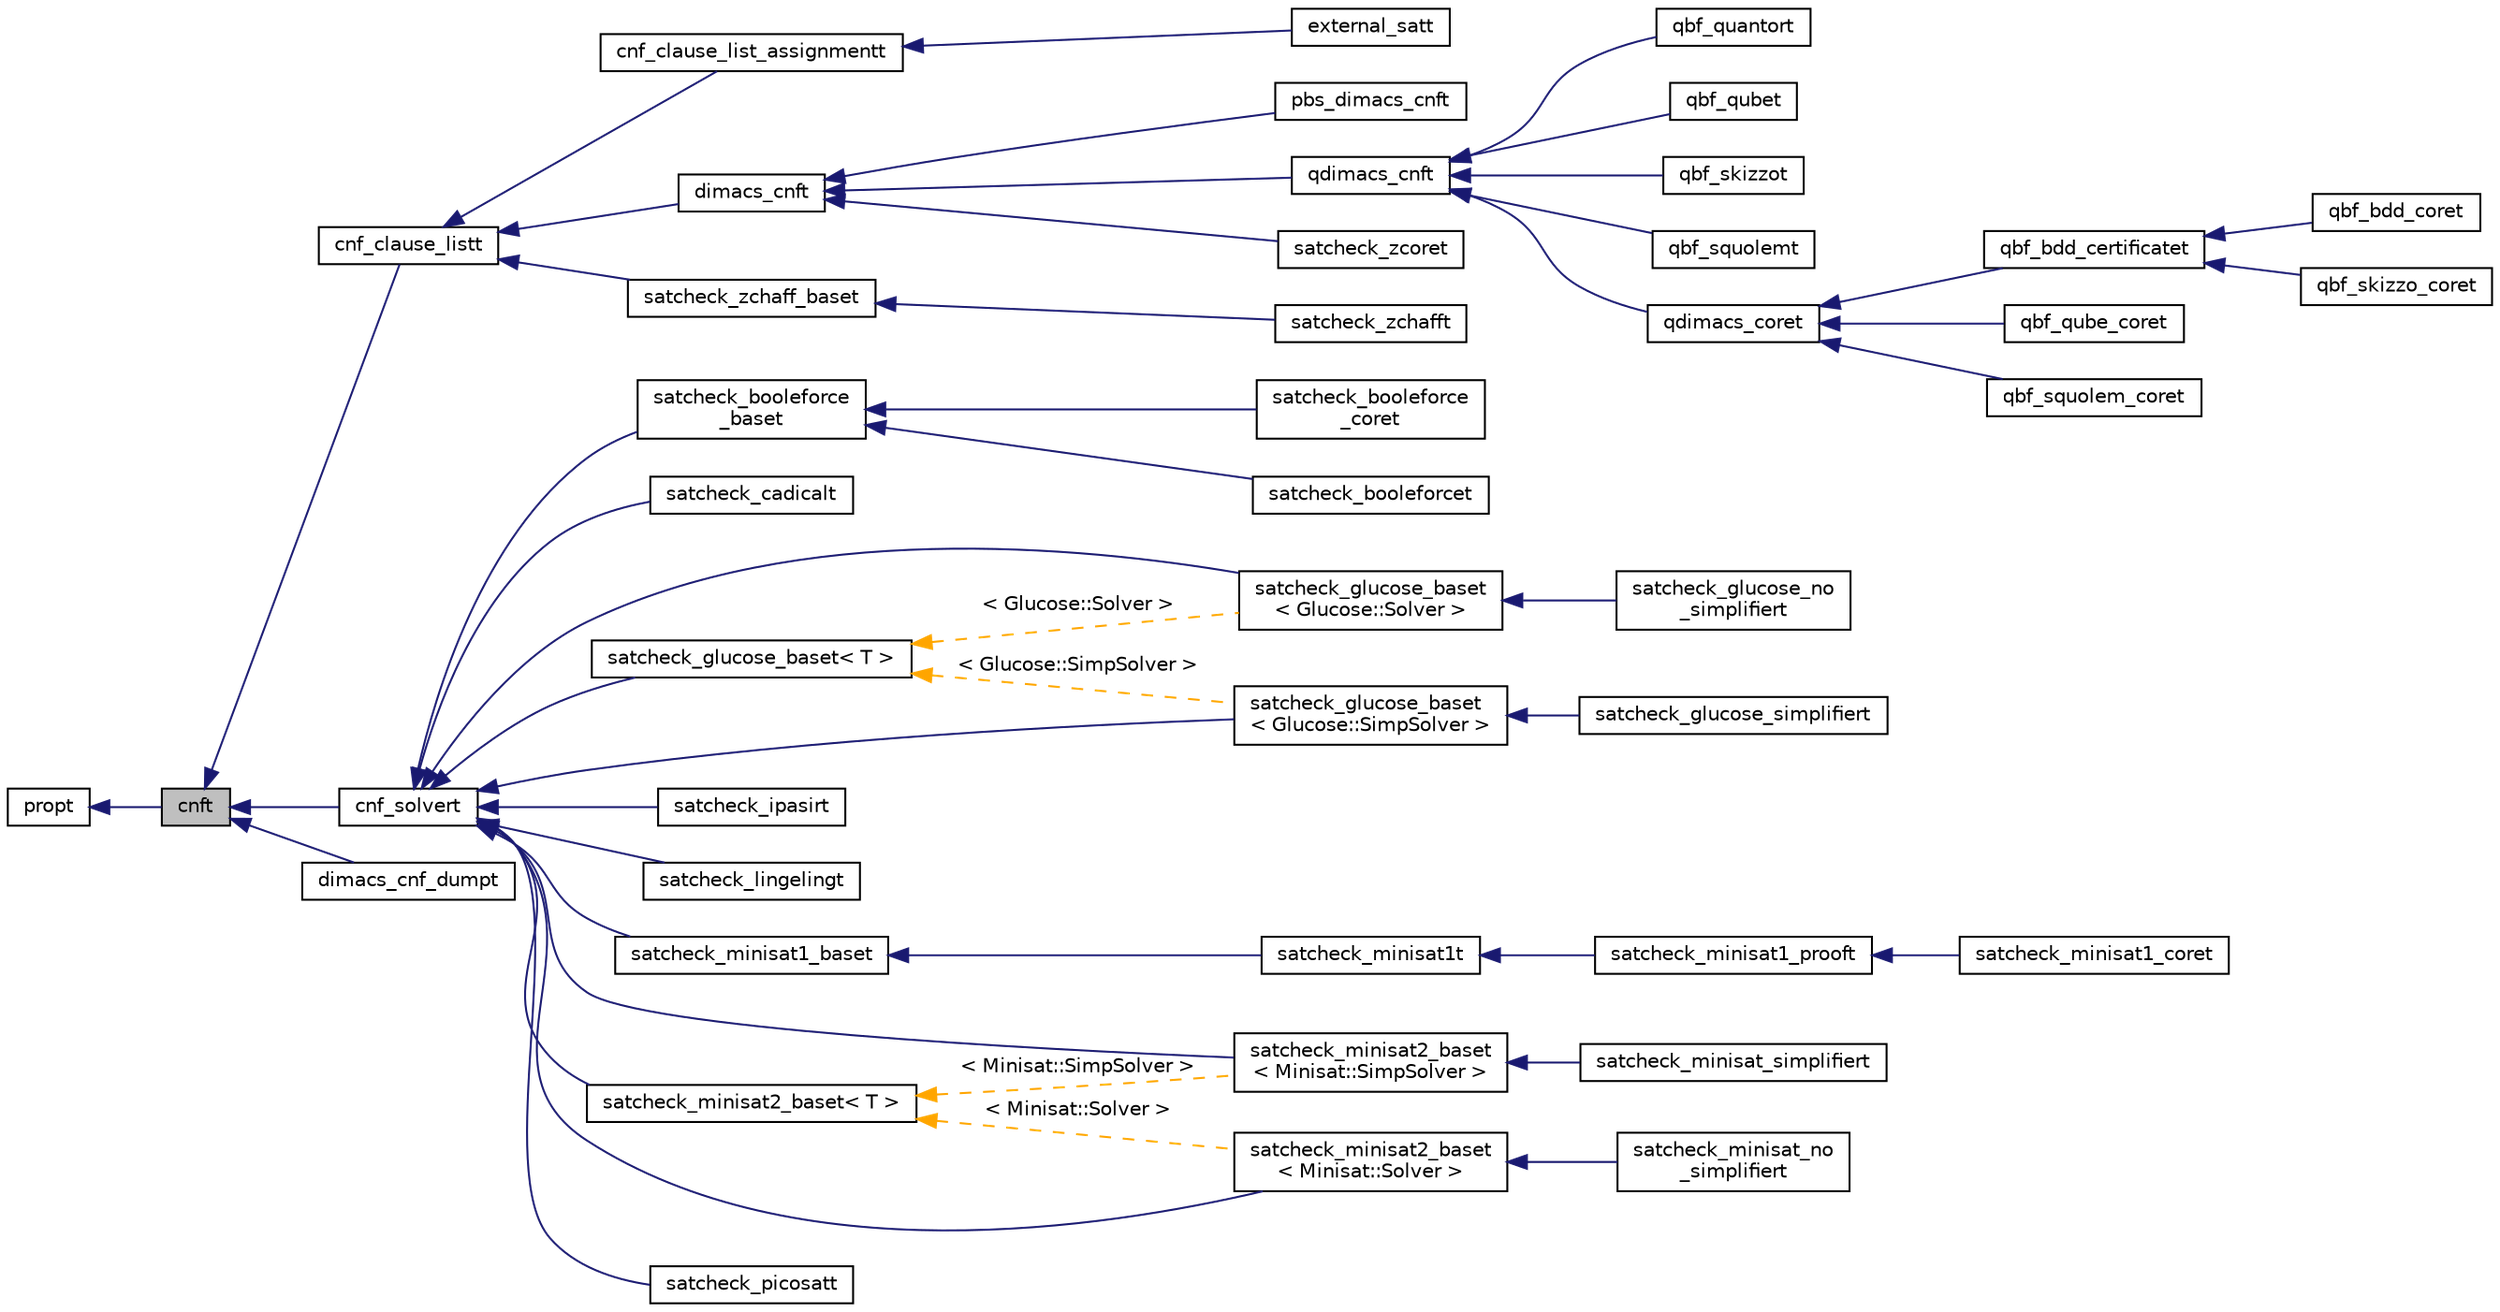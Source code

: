 digraph "cnft"
{
 // LATEX_PDF_SIZE
  bgcolor="transparent";
  edge [fontname="Helvetica",fontsize="10",labelfontname="Helvetica",labelfontsize="10"];
  node [fontname="Helvetica",fontsize="10",shape=record];
  rankdir="LR";
  Node1 [label="cnft",height=0.2,width=0.4,color="black", fillcolor="grey75", style="filled", fontcolor="black",tooltip=" "];
  Node2 -> Node1 [dir="back",color="midnightblue",fontsize="10",style="solid",fontname="Helvetica"];
  Node2 [label="propt",height=0.2,width=0.4,color="black",URL="$classpropt.html",tooltip="TO_BE_DOCUMENTED."];
  Node1 -> Node3 [dir="back",color="midnightblue",fontsize="10",style="solid",fontname="Helvetica"];
  Node3 [label="cnf_clause_listt",height=0.2,width=0.4,color="black",URL="$classcnf__clause__listt.html",tooltip=" "];
  Node3 -> Node4 [dir="back",color="midnightblue",fontsize="10",style="solid",fontname="Helvetica"];
  Node4 [label="cnf_clause_list_assignmentt",height=0.2,width=0.4,color="black",URL="$classcnf__clause__list__assignmentt.html",tooltip=" "];
  Node4 -> Node5 [dir="back",color="midnightblue",fontsize="10",style="solid",fontname="Helvetica"];
  Node5 [label="external_satt",height=0.2,width=0.4,color="black",URL="$classexternal__satt.html",tooltip=" "];
  Node3 -> Node6 [dir="back",color="midnightblue",fontsize="10",style="solid",fontname="Helvetica"];
  Node6 [label="dimacs_cnft",height=0.2,width=0.4,color="black",URL="$classdimacs__cnft.html",tooltip=" "];
  Node6 -> Node7 [dir="back",color="midnightblue",fontsize="10",style="solid",fontname="Helvetica"];
  Node7 [label="pbs_dimacs_cnft",height=0.2,width=0.4,color="black",URL="$classpbs__dimacs__cnft.html",tooltip=" "];
  Node6 -> Node8 [dir="back",color="midnightblue",fontsize="10",style="solid",fontname="Helvetica"];
  Node8 [label="qdimacs_cnft",height=0.2,width=0.4,color="black",URL="$classqdimacs__cnft.html",tooltip=" "];
  Node8 -> Node9 [dir="back",color="midnightblue",fontsize="10",style="solid",fontname="Helvetica"];
  Node9 [label="qbf_quantort",height=0.2,width=0.4,color="black",URL="$classqbf__quantort.html",tooltip=" "];
  Node8 -> Node10 [dir="back",color="midnightblue",fontsize="10",style="solid",fontname="Helvetica"];
  Node10 [label="qbf_qubet",height=0.2,width=0.4,color="black",URL="$classqbf__qubet.html",tooltip=" "];
  Node8 -> Node11 [dir="back",color="midnightblue",fontsize="10",style="solid",fontname="Helvetica"];
  Node11 [label="qbf_skizzot",height=0.2,width=0.4,color="black",URL="$classqbf__skizzot.html",tooltip=" "];
  Node8 -> Node12 [dir="back",color="midnightblue",fontsize="10",style="solid",fontname="Helvetica"];
  Node12 [label="qbf_squolemt",height=0.2,width=0.4,color="black",URL="$classqbf__squolemt.html",tooltip=" "];
  Node8 -> Node13 [dir="back",color="midnightblue",fontsize="10",style="solid",fontname="Helvetica"];
  Node13 [label="qdimacs_coret",height=0.2,width=0.4,color="black",URL="$classqdimacs__coret.html",tooltip=" "];
  Node13 -> Node14 [dir="back",color="midnightblue",fontsize="10",style="solid",fontname="Helvetica"];
  Node14 [label="qbf_bdd_certificatet",height=0.2,width=0.4,color="black",URL="$classqbf__bdd__certificatet.html",tooltip=" "];
  Node14 -> Node15 [dir="back",color="midnightblue",fontsize="10",style="solid",fontname="Helvetica"];
  Node15 [label="qbf_bdd_coret",height=0.2,width=0.4,color="black",URL="$classqbf__bdd__coret.html",tooltip=" "];
  Node14 -> Node16 [dir="back",color="midnightblue",fontsize="10",style="solid",fontname="Helvetica"];
  Node16 [label="qbf_skizzo_coret",height=0.2,width=0.4,color="black",URL="$classqbf__skizzo__coret.html",tooltip=" "];
  Node13 -> Node17 [dir="back",color="midnightblue",fontsize="10",style="solid",fontname="Helvetica"];
  Node17 [label="qbf_qube_coret",height=0.2,width=0.4,color="black",URL="$classqbf__qube__coret.html",tooltip=" "];
  Node13 -> Node18 [dir="back",color="midnightblue",fontsize="10",style="solid",fontname="Helvetica"];
  Node18 [label="qbf_squolem_coret",height=0.2,width=0.4,color="black",URL="$classqbf__squolem__coret.html",tooltip=" "];
  Node6 -> Node19 [dir="back",color="midnightblue",fontsize="10",style="solid",fontname="Helvetica"];
  Node19 [label="satcheck_zcoret",height=0.2,width=0.4,color="black",URL="$classsatcheck__zcoret.html",tooltip=" "];
  Node3 -> Node20 [dir="back",color="midnightblue",fontsize="10",style="solid",fontname="Helvetica"];
  Node20 [label="satcheck_zchaff_baset",height=0.2,width=0.4,color="black",URL="$classsatcheck__zchaff__baset.html",tooltip=" "];
  Node20 -> Node21 [dir="back",color="midnightblue",fontsize="10",style="solid",fontname="Helvetica"];
  Node21 [label="satcheck_zchafft",height=0.2,width=0.4,color="black",URL="$classsatcheck__zchafft.html",tooltip=" "];
  Node1 -> Node22 [dir="back",color="midnightblue",fontsize="10",style="solid",fontname="Helvetica"];
  Node22 [label="cnf_solvert",height=0.2,width=0.4,color="black",URL="$classcnf__solvert.html",tooltip=" "];
  Node22 -> Node23 [dir="back",color="midnightblue",fontsize="10",style="solid",fontname="Helvetica"];
  Node23 [label="satcheck_booleforce\l_baset",height=0.2,width=0.4,color="black",URL="$classsatcheck__booleforce__baset.html",tooltip=" "];
  Node23 -> Node24 [dir="back",color="midnightblue",fontsize="10",style="solid",fontname="Helvetica"];
  Node24 [label="satcheck_booleforce\l_coret",height=0.2,width=0.4,color="black",URL="$classsatcheck__booleforce__coret.html",tooltip=" "];
  Node23 -> Node25 [dir="back",color="midnightblue",fontsize="10",style="solid",fontname="Helvetica"];
  Node25 [label="satcheck_booleforcet",height=0.2,width=0.4,color="black",URL="$classsatcheck__booleforcet.html",tooltip=" "];
  Node22 -> Node26 [dir="back",color="midnightblue",fontsize="10",style="solid",fontname="Helvetica"];
  Node26 [label="satcheck_cadicalt",height=0.2,width=0.4,color="black",URL="$classsatcheck__cadicalt.html",tooltip=" "];
  Node22 -> Node27 [dir="back",color="midnightblue",fontsize="10",style="solid",fontname="Helvetica"];
  Node27 [label="satcheck_glucose_baset\< T \>",height=0.2,width=0.4,color="black",URL="$classsatcheck__glucose__baset.html",tooltip=" "];
  Node27 -> Node28 [dir="back",color="orange",fontsize="10",style="dashed",label=" \< Glucose::Solver \>" ,fontname="Helvetica"];
  Node28 [label="satcheck_glucose_baset\l\< Glucose::Solver \>",height=0.2,width=0.4,color="black",URL="$classsatcheck__glucose__baset.html",tooltip=" "];
  Node28 -> Node29 [dir="back",color="midnightblue",fontsize="10",style="solid",fontname="Helvetica"];
  Node29 [label="satcheck_glucose_no\l_simplifiert",height=0.2,width=0.4,color="black",URL="$classsatcheck__glucose__no__simplifiert.html",tooltip=" "];
  Node27 -> Node30 [dir="back",color="orange",fontsize="10",style="dashed",label=" \< Glucose::SimpSolver \>" ,fontname="Helvetica"];
  Node30 [label="satcheck_glucose_baset\l\< Glucose::SimpSolver \>",height=0.2,width=0.4,color="black",URL="$classsatcheck__glucose__baset.html",tooltip=" "];
  Node30 -> Node31 [dir="back",color="midnightblue",fontsize="10",style="solid",fontname="Helvetica"];
  Node31 [label="satcheck_glucose_simplifiert",height=0.2,width=0.4,color="black",URL="$classsatcheck__glucose__simplifiert.html",tooltip=" "];
  Node22 -> Node30 [dir="back",color="midnightblue",fontsize="10",style="solid",fontname="Helvetica"];
  Node22 -> Node28 [dir="back",color="midnightblue",fontsize="10",style="solid",fontname="Helvetica"];
  Node22 -> Node32 [dir="back",color="midnightblue",fontsize="10",style="solid",fontname="Helvetica"];
  Node32 [label="satcheck_ipasirt",height=0.2,width=0.4,color="black",URL="$classsatcheck__ipasirt.html",tooltip="Interface for generic SAT solver interface IPASIR."];
  Node22 -> Node33 [dir="back",color="midnightblue",fontsize="10",style="solid",fontname="Helvetica"];
  Node33 [label="satcheck_lingelingt",height=0.2,width=0.4,color="black",URL="$classsatcheck__lingelingt.html",tooltip=" "];
  Node22 -> Node34 [dir="back",color="midnightblue",fontsize="10",style="solid",fontname="Helvetica"];
  Node34 [label="satcheck_minisat1_baset",height=0.2,width=0.4,color="black",URL="$classsatcheck__minisat1__baset.html",tooltip=" "];
  Node34 -> Node35 [dir="back",color="midnightblue",fontsize="10",style="solid",fontname="Helvetica"];
  Node35 [label="satcheck_minisat1t",height=0.2,width=0.4,color="black",URL="$classsatcheck__minisat1t.html",tooltip=" "];
  Node35 -> Node36 [dir="back",color="midnightblue",fontsize="10",style="solid",fontname="Helvetica"];
  Node36 [label="satcheck_minisat1_prooft",height=0.2,width=0.4,color="black",URL="$classsatcheck__minisat1__prooft.html",tooltip=" "];
  Node36 -> Node37 [dir="back",color="midnightblue",fontsize="10",style="solid",fontname="Helvetica"];
  Node37 [label="satcheck_minisat1_coret",height=0.2,width=0.4,color="black",URL="$classsatcheck__minisat1__coret.html",tooltip=" "];
  Node22 -> Node38 [dir="back",color="midnightblue",fontsize="10",style="solid",fontname="Helvetica"];
  Node38 [label="satcheck_minisat2_baset\< T \>",height=0.2,width=0.4,color="black",URL="$classsatcheck__minisat2__baset.html",tooltip=" "];
  Node38 -> Node39 [dir="back",color="orange",fontsize="10",style="dashed",label=" \< Minisat::SimpSolver \>" ,fontname="Helvetica"];
  Node39 [label="satcheck_minisat2_baset\l\< Minisat::SimpSolver \>",height=0.2,width=0.4,color="black",URL="$classsatcheck__minisat2__baset.html",tooltip=" "];
  Node39 -> Node40 [dir="back",color="midnightblue",fontsize="10",style="solid",fontname="Helvetica"];
  Node40 [label="satcheck_minisat_simplifiert",height=0.2,width=0.4,color="black",URL="$classsatcheck__minisat__simplifiert.html",tooltip=" "];
  Node38 -> Node41 [dir="back",color="orange",fontsize="10",style="dashed",label=" \< Minisat::Solver \>" ,fontname="Helvetica"];
  Node41 [label="satcheck_minisat2_baset\l\< Minisat::Solver \>",height=0.2,width=0.4,color="black",URL="$classsatcheck__minisat2__baset.html",tooltip=" "];
  Node41 -> Node42 [dir="back",color="midnightblue",fontsize="10",style="solid",fontname="Helvetica"];
  Node42 [label="satcheck_minisat_no\l_simplifiert",height=0.2,width=0.4,color="black",URL="$classsatcheck__minisat__no__simplifiert.html",tooltip=" "];
  Node22 -> Node39 [dir="back",color="midnightblue",fontsize="10",style="solid",fontname="Helvetica"];
  Node22 -> Node41 [dir="back",color="midnightblue",fontsize="10",style="solid",fontname="Helvetica"];
  Node22 -> Node43 [dir="back",color="midnightblue",fontsize="10",style="solid",fontname="Helvetica"];
  Node43 [label="satcheck_picosatt",height=0.2,width=0.4,color="black",URL="$classsatcheck__picosatt.html",tooltip=" "];
  Node1 -> Node44 [dir="back",color="midnightblue",fontsize="10",style="solid",fontname="Helvetica"];
  Node44 [label="dimacs_cnf_dumpt",height=0.2,width=0.4,color="black",URL="$classdimacs__cnf__dumpt.html",tooltip=" "];
}
